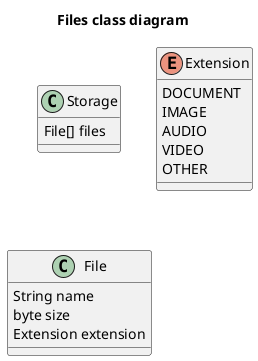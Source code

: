 @startuml Files

title Files class diagram
class Storage {
    File[] files
}
enum Extension{
    DOCUMENT
    IMAGE
    AUDIO
    VIDEO
    OTHER
}
class File {
    String name
    byte size
    Extension extension
}

@enduml